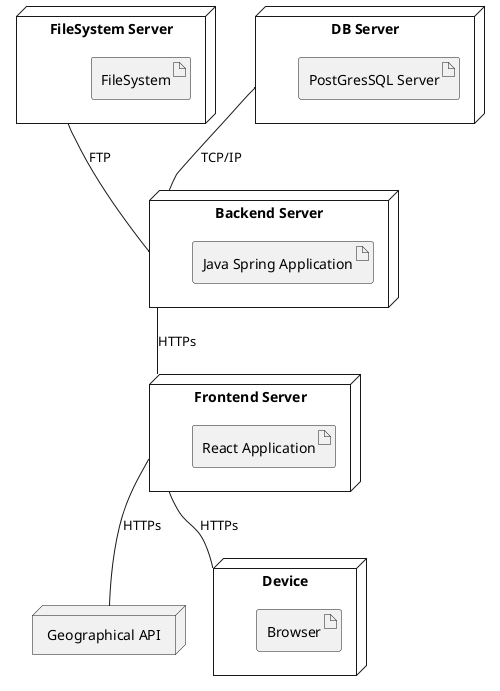 @startuml deployment

node "Frontend Server" as fs{
    artifact "React Application"
}

node "Device" as user {
    artifact "Browser" as bw
}

node "FileSystem Server" as fServer{
    artifact "FileSystem" as fileSystem
}

node "Backend Server" as backend{
    artifact "Java Spring Application"
}

node "DB Server" as db {
    artifact "PostGresSQL Server" as PSQL
}
node "Geographical API" as gm

fServer -- backend : "FTP"
fs -- user : "HTTPs"
fs -- gm : "HTTPs"
backend -- fs : "HTTPs"
db -- backend : "TCP/IP"

@enduml